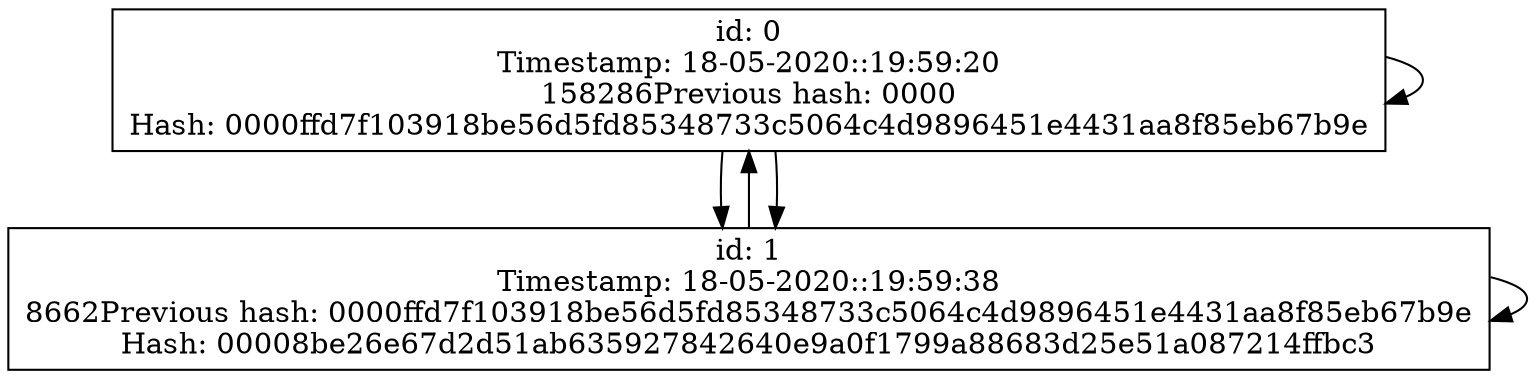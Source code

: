 digraph sls{
node [shape=record];
ip0 [label=" id: 0\nTimestamp: 18-05-2020::19:59:20\n158286Previous hash: 0000\nHash: 0000ffd7f103918be56d5fd85348733c5064c4d9896451e4431aa8f85eb67b9e "];
ip0 -> ip1; 

ip1 [label=" id: 1\nTimestamp: 18-05-2020::19:59:38\n8662Previous hash: 0000ffd7f103918be56d5fd85348733c5064c4d9896451e4431aa8f85eb67b9e\nHash: 00008be26e67d2d51ab635927842640e9a0f1799a88683d25e51a087214ffbc3 "];
ip1 -> ip0; 

ip0 [label=" id: 0\nTimestamp: 18-05-2020::19:59:20\n158286Previous hash: 0000\nHash: 0000ffd7f103918be56d5fd85348733c5064c4d9896451e4431aa8f85eb67b9e "];
ip0 -> ip0; 

ip0 [label=" id: 0\nTimestamp: 18-05-2020::19:59:20\n158286Previous hash: 0000\nHash: 0000ffd7f103918be56d5fd85348733c5064c4d9896451e4431aa8f85eb67b9e "];
ip0 -> ip1; 

ip1 [label=" id: 1\nTimestamp: 18-05-2020::19:59:38\n8662Previous hash: 0000ffd7f103918be56d5fd85348733c5064c4d9896451e4431aa8f85eb67b9e\nHash: 00008be26e67d2d51ab635927842640e9a0f1799a88683d25e51a087214ffbc3 "];
ip1 -> ip1; 

ip1 [label=" id: 1\nTimestamp: 18-05-2020::19:59:38\n8662Previous hash: 0000ffd7f103918be56d5fd85348733c5064c4d9896451e4431aa8f85eb67b9e\nHash: 00008be26e67d2d51ab635927842640e9a0f1799a88683d25e51a087214ffbc3 "];
}
